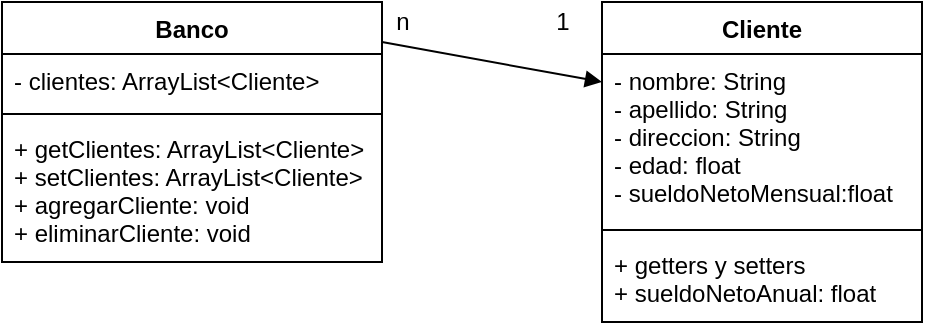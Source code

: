 <mxfile version="14.6.12" type="github">
  <diagram name="Page-1" id="c4acf3e9-155e-7222-9cf6-157b1a14988f">
    <mxGraphModel dx="782" dy="710" grid="1" gridSize="10" guides="1" tooltips="1" connect="1" arrows="1" fold="1" page="1" pageScale="1" pageWidth="850" pageHeight="1100" background="#ffffff" math="0" shadow="0">
      <root>
        <mxCell id="0" />
        <mxCell id="1" parent="0" />
        <mxCell id="XpiNQww2D-5k7rc9l9Bk-2" value="Cliente" style="swimlane;fontStyle=1;align=center;verticalAlign=top;childLayout=stackLayout;horizontal=1;startSize=26;horizontalStack=0;resizeParent=1;resizeParentMax=0;resizeLast=0;collapsible=1;marginBottom=0;" vertex="1" parent="1">
          <mxGeometry x="490" y="150" width="160" height="160" as="geometry" />
        </mxCell>
        <mxCell id="XpiNQww2D-5k7rc9l9Bk-3" value="- nombre: String&#xa;- apellido: String&#xa;- direccion: String&#xa;- edad: float&#xa;- sueldoNetoMensual:float" style="text;strokeColor=none;fillColor=none;align=left;verticalAlign=top;spacingLeft=4;spacingRight=4;overflow=hidden;rotatable=0;points=[[0,0.5],[1,0.5]];portConstraint=eastwest;" vertex="1" parent="XpiNQww2D-5k7rc9l9Bk-2">
          <mxGeometry y="26" width="160" height="84" as="geometry" />
        </mxCell>
        <mxCell id="XpiNQww2D-5k7rc9l9Bk-4" value="" style="line;strokeWidth=1;fillColor=none;align=left;verticalAlign=middle;spacingTop=-1;spacingLeft=3;spacingRight=3;rotatable=0;labelPosition=right;points=[];portConstraint=eastwest;" vertex="1" parent="XpiNQww2D-5k7rc9l9Bk-2">
          <mxGeometry y="110" width="160" height="8" as="geometry" />
        </mxCell>
        <mxCell id="XpiNQww2D-5k7rc9l9Bk-5" value="+ getters y setters&#xa;+ sueldoNetoAnual: float" style="text;strokeColor=none;fillColor=none;align=left;verticalAlign=top;spacingLeft=4;spacingRight=4;overflow=hidden;rotatable=0;points=[[0,0.5],[1,0.5]];portConstraint=eastwest;" vertex="1" parent="XpiNQww2D-5k7rc9l9Bk-2">
          <mxGeometry y="118" width="160" height="42" as="geometry" />
        </mxCell>
        <mxCell id="XpiNQww2D-5k7rc9l9Bk-6" value="Banco" style="swimlane;fontStyle=1;align=center;verticalAlign=top;childLayout=stackLayout;horizontal=1;startSize=26;horizontalStack=0;resizeParent=1;resizeParentMax=0;resizeLast=0;collapsible=1;marginBottom=0;" vertex="1" parent="1">
          <mxGeometry x="190" y="150" width="190" height="130" as="geometry" />
        </mxCell>
        <mxCell id="XpiNQww2D-5k7rc9l9Bk-7" value="- clientes: ArrayList&lt;Cliente&gt;" style="text;strokeColor=none;fillColor=none;align=left;verticalAlign=top;spacingLeft=4;spacingRight=4;overflow=hidden;rotatable=0;points=[[0,0.5],[1,0.5]];portConstraint=eastwest;" vertex="1" parent="XpiNQww2D-5k7rc9l9Bk-6">
          <mxGeometry y="26" width="190" height="26" as="geometry" />
        </mxCell>
        <mxCell id="XpiNQww2D-5k7rc9l9Bk-8" value="" style="line;strokeWidth=1;fillColor=none;align=left;verticalAlign=middle;spacingTop=-1;spacingLeft=3;spacingRight=3;rotatable=0;labelPosition=right;points=[];portConstraint=eastwest;" vertex="1" parent="XpiNQww2D-5k7rc9l9Bk-6">
          <mxGeometry y="52" width="190" height="8" as="geometry" />
        </mxCell>
        <mxCell id="XpiNQww2D-5k7rc9l9Bk-9" value="+ getClientes: ArrayList&lt;Cliente&gt;&#xa;+ setClientes: ArrayList&lt;Cliente&gt;&#xa;+ agregarCliente: void&#xa;+ eliminarCliente: void" style="text;strokeColor=none;fillColor=none;align=left;verticalAlign=top;spacingLeft=4;spacingRight=4;overflow=hidden;rotatable=0;points=[[0,0.5],[1,0.5]];portConstraint=eastwest;" vertex="1" parent="XpiNQww2D-5k7rc9l9Bk-6">
          <mxGeometry y="60" width="190" height="70" as="geometry" />
        </mxCell>
        <mxCell id="XpiNQww2D-5k7rc9l9Bk-10" value="" style="html=1;verticalAlign=bottom;endArrow=block;entryX=0;entryY=0.25;entryDx=0;entryDy=0;" edge="1" parent="1" target="XpiNQww2D-5k7rc9l9Bk-2">
          <mxGeometry width="80" relative="1" as="geometry">
            <mxPoint x="380" y="170" as="sourcePoint" />
            <mxPoint x="460" y="170" as="targetPoint" />
          </mxGeometry>
        </mxCell>
        <mxCell id="XpiNQww2D-5k7rc9l9Bk-11" value="1" style="text;html=1;align=center;verticalAlign=middle;resizable=0;points=[];autosize=1;strokeColor=none;" vertex="1" parent="1">
          <mxGeometry x="460" y="150" width="20" height="20" as="geometry" />
        </mxCell>
        <mxCell id="XpiNQww2D-5k7rc9l9Bk-12" value="n" style="text;html=1;align=center;verticalAlign=middle;resizable=0;points=[];autosize=1;strokeColor=none;" vertex="1" parent="1">
          <mxGeometry x="380" y="150" width="20" height="20" as="geometry" />
        </mxCell>
      </root>
    </mxGraphModel>
  </diagram>
</mxfile>
